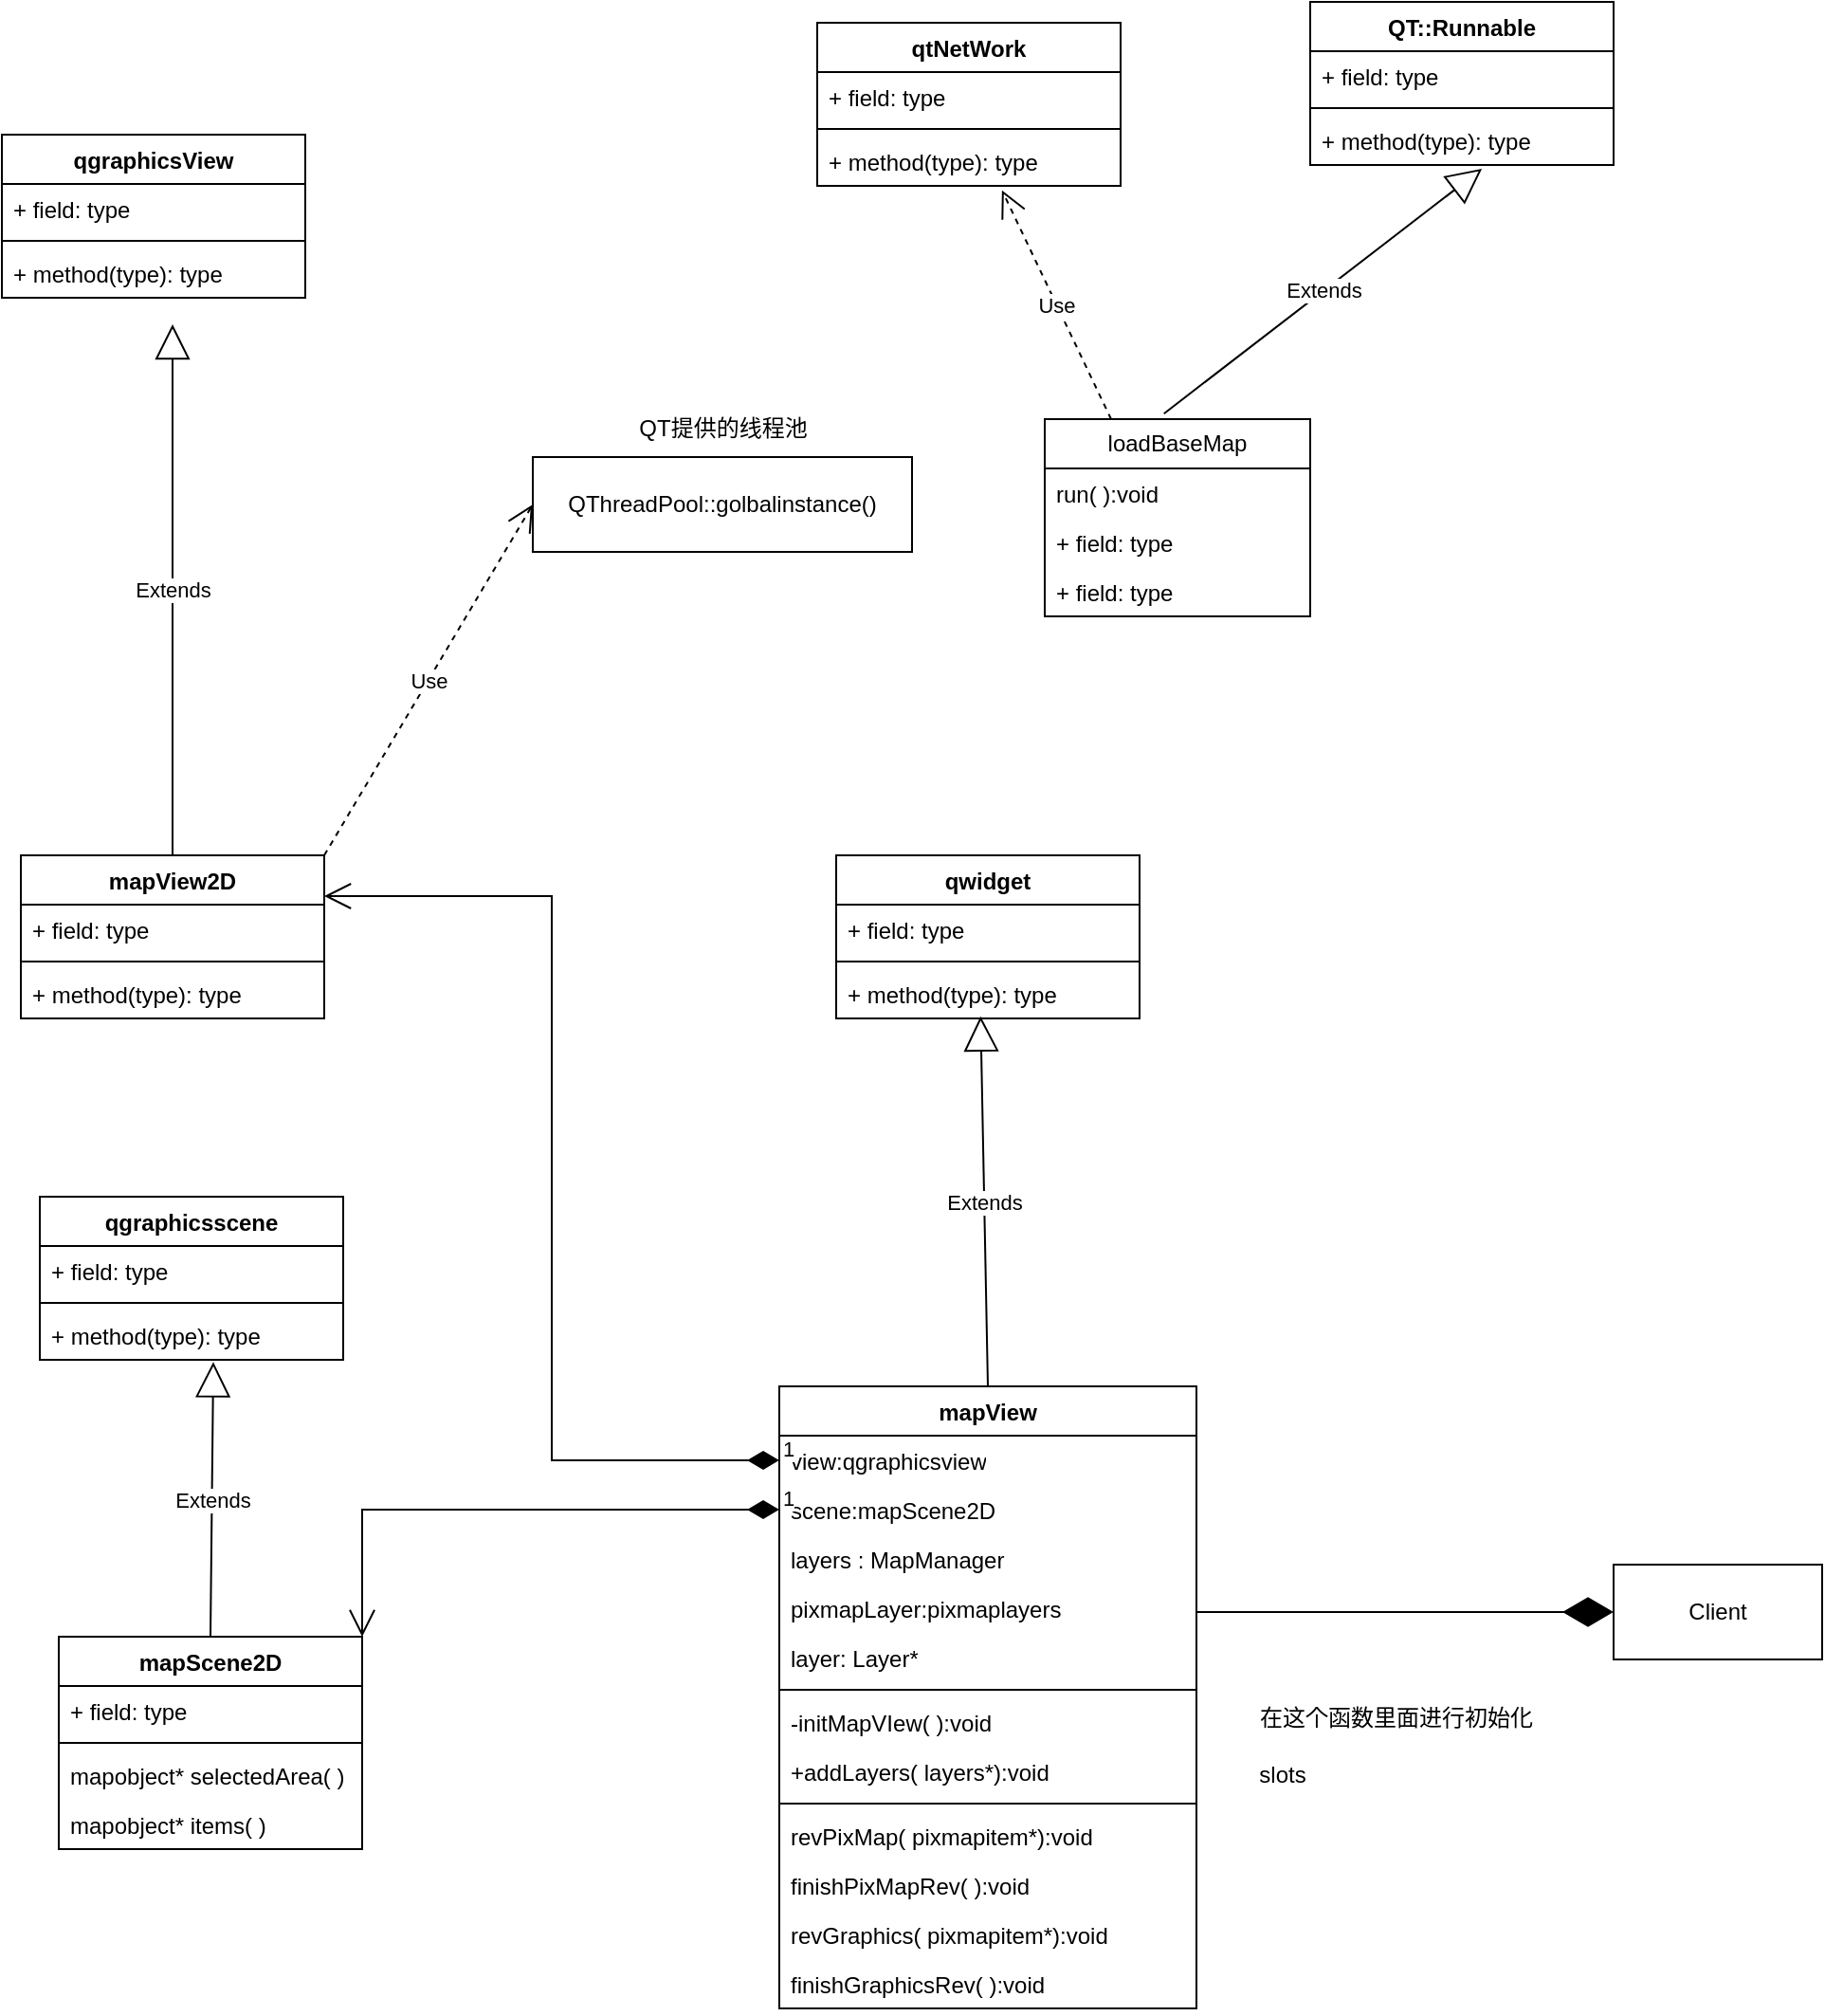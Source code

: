 <mxfile version="21.3.7" type="device">
  <diagram name="第 1 页" id="l7gWLdWlmEmtvr1MAX64">
    <mxGraphModel dx="1675" dy="1915" grid="1" gridSize="10" guides="1" tooltips="1" connect="1" arrows="1" fold="1" page="1" pageScale="1" pageWidth="827" pageHeight="1169" math="0" shadow="0">
      <root>
        <mxCell id="0" />
        <mxCell id="1" parent="0" />
        <mxCell id="x7ufn4a4FiOohkq8MK2x-6" value="Client" style="html=1;whiteSpace=wrap;" parent="1" vertex="1">
          <mxGeometry x="680" y="264" width="110" height="50" as="geometry" />
        </mxCell>
        <mxCell id="x7ufn4a4FiOohkq8MK2x-7" value="" style="endArrow=diamondThin;endFill=1;endSize=24;html=1;rounded=0;exitX=1;exitY=0.5;exitDx=0;exitDy=0;entryX=0;entryY=0.5;entryDx=0;entryDy=0;" parent="1" target="x7ufn4a4FiOohkq8MK2x-6" edge="1">
          <mxGeometry width="160" relative="1" as="geometry">
            <mxPoint x="460.0" y="289" as="sourcePoint" />
            <mxPoint x="630" y="300" as="targetPoint" />
          </mxGeometry>
        </mxCell>
        <mxCell id="-0TM22Ymbw9aQJKnFz10-5" value="QThreadPool::golbalinstance()" style="html=1;whiteSpace=wrap;" parent="1" vertex="1">
          <mxGeometry x="110" y="-320" width="200" height="50" as="geometry" />
        </mxCell>
        <mxCell id="-0TM22Ymbw9aQJKnFz10-6" value="QT提供的线程池" style="text;html=1;align=center;verticalAlign=middle;resizable=0;points=[];autosize=1;strokeColor=none;fillColor=none;" parent="1" vertex="1">
          <mxGeometry x="155" y="-350" width="110" height="30" as="geometry" />
        </mxCell>
        <mxCell id="-0TM22Ymbw9aQJKnFz10-7" value="在这个函数里面进行初始化" style="text;html=1;align=center;verticalAlign=middle;resizable=0;points=[];autosize=1;strokeColor=none;fillColor=none;" parent="1" vertex="1">
          <mxGeometry x="480" y="330" width="170" height="30" as="geometry" />
        </mxCell>
        <mxCell id="-0TM22Ymbw9aQJKnFz10-11" value="slots" style="text;html=1;align=center;verticalAlign=middle;resizable=0;points=[];autosize=1;strokeColor=none;fillColor=none;" parent="1" vertex="1">
          <mxGeometry x="480" y="360" width="50" height="30" as="geometry" />
        </mxCell>
        <mxCell id="-0TM22Ymbw9aQJKnFz10-15" value="mapView" style="swimlane;fontStyle=1;align=center;verticalAlign=top;childLayout=stackLayout;horizontal=1;startSize=26;horizontalStack=0;resizeParent=1;resizeParentMax=0;resizeLast=0;collapsible=1;marginBottom=0;whiteSpace=wrap;html=1;" parent="1" vertex="1">
          <mxGeometry x="240" y="170" width="220" height="328" as="geometry" />
        </mxCell>
        <mxCell id="-0TM22Ymbw9aQJKnFz10-16" value="view:qgraphicsview" style="text;strokeColor=none;fillColor=none;align=left;verticalAlign=top;spacingLeft=4;spacingRight=4;overflow=hidden;rotatable=0;points=[[0,0.5],[1,0.5]];portConstraint=eastwest;whiteSpace=wrap;html=1;" parent="-0TM22Ymbw9aQJKnFz10-15" vertex="1">
          <mxGeometry y="26" width="220" height="26" as="geometry" />
        </mxCell>
        <mxCell id="-0TM22Ymbw9aQJKnFz10-17" value="scene:mapScene2D" style="text;strokeColor=none;fillColor=none;align=left;verticalAlign=top;spacingLeft=4;spacingRight=4;overflow=hidden;rotatable=0;points=[[0,0.5],[1,0.5]];portConstraint=eastwest;whiteSpace=wrap;html=1;" parent="-0TM22Ymbw9aQJKnFz10-15" vertex="1">
          <mxGeometry y="52" width="220" height="26" as="geometry" />
        </mxCell>
        <mxCell id="-0TM22Ymbw9aQJKnFz10-18" value="layers : MapManager" style="text;strokeColor=none;fillColor=none;align=left;verticalAlign=top;spacingLeft=4;spacingRight=4;overflow=hidden;rotatable=0;points=[[0,0.5],[1,0.5]];portConstraint=eastwest;whiteSpace=wrap;html=1;" parent="-0TM22Ymbw9aQJKnFz10-15" vertex="1">
          <mxGeometry y="78" width="220" height="26" as="geometry" />
        </mxCell>
        <mxCell id="-0TM22Ymbw9aQJKnFz10-19" value="pixmapLayer:pixmaplayers" style="text;strokeColor=none;fillColor=none;align=left;verticalAlign=top;spacingLeft=4;spacingRight=4;overflow=hidden;rotatable=0;points=[[0,0.5],[1,0.5]];portConstraint=eastwest;whiteSpace=wrap;html=1;" parent="-0TM22Ymbw9aQJKnFz10-15" vertex="1">
          <mxGeometry y="104" width="220" height="26" as="geometry" />
        </mxCell>
        <mxCell id="-0TM22Ymbw9aQJKnFz10-20" value="layer: Layer*" style="text;strokeColor=none;fillColor=none;align=left;verticalAlign=top;spacingLeft=4;spacingRight=4;overflow=hidden;rotatable=0;points=[[0,0.5],[1,0.5]];portConstraint=eastwest;whiteSpace=wrap;html=1;" parent="-0TM22Ymbw9aQJKnFz10-15" vertex="1">
          <mxGeometry y="130" width="220" height="26" as="geometry" />
        </mxCell>
        <mxCell id="-0TM22Ymbw9aQJKnFz10-21" value="" style="line;strokeWidth=1;fillColor=none;align=left;verticalAlign=middle;spacingTop=-1;spacingLeft=3;spacingRight=3;rotatable=0;labelPosition=right;points=[];portConstraint=eastwest;strokeColor=inherit;" parent="-0TM22Ymbw9aQJKnFz10-15" vertex="1">
          <mxGeometry y="156" width="220" height="8" as="geometry" />
        </mxCell>
        <mxCell id="-0TM22Ymbw9aQJKnFz10-22" value="-initMapVIew( ):void" style="text;strokeColor=none;fillColor=none;align=left;verticalAlign=top;spacingLeft=4;spacingRight=4;overflow=hidden;rotatable=0;points=[[0,0.5],[1,0.5]];portConstraint=eastwest;whiteSpace=wrap;html=1;" parent="-0TM22Ymbw9aQJKnFz10-15" vertex="1">
          <mxGeometry y="164" width="220" height="26" as="geometry" />
        </mxCell>
        <mxCell id="-0TM22Ymbw9aQJKnFz10-67" value="+addLayers( layers*):void" style="text;strokeColor=none;fillColor=none;align=left;verticalAlign=top;spacingLeft=4;spacingRight=4;overflow=hidden;rotatable=0;points=[[0,0.5],[1,0.5]];portConstraint=eastwest;whiteSpace=wrap;html=1;" parent="-0TM22Ymbw9aQJKnFz10-15" vertex="1">
          <mxGeometry y="190" width="220" height="26" as="geometry" />
        </mxCell>
        <mxCell id="-0TM22Ymbw9aQJKnFz10-23" value="" style="line;strokeWidth=1;fillColor=none;align=left;verticalAlign=middle;spacingTop=-1;spacingLeft=3;spacingRight=3;rotatable=0;labelPosition=right;points=[];portConstraint=eastwest;strokeColor=inherit;" parent="-0TM22Ymbw9aQJKnFz10-15" vertex="1">
          <mxGeometry y="216" width="220" height="8" as="geometry" />
        </mxCell>
        <mxCell id="-0TM22Ymbw9aQJKnFz10-25" value="revPixMap( pixmapitem*):void" style="text;strokeColor=none;fillColor=none;align=left;verticalAlign=top;spacingLeft=4;spacingRight=4;overflow=hidden;rotatable=0;points=[[0,0.5],[1,0.5]];portConstraint=eastwest;whiteSpace=wrap;html=1;" parent="-0TM22Ymbw9aQJKnFz10-15" vertex="1">
          <mxGeometry y="224" width="220" height="26" as="geometry" />
        </mxCell>
        <mxCell id="-0TM22Ymbw9aQJKnFz10-24" value="finishPixMapRev( ):void" style="text;strokeColor=none;fillColor=none;align=left;verticalAlign=top;spacingLeft=4;spacingRight=4;overflow=hidden;rotatable=0;points=[[0,0.5],[1,0.5]];portConstraint=eastwest;whiteSpace=wrap;html=1;" parent="-0TM22Ymbw9aQJKnFz10-15" vertex="1">
          <mxGeometry y="250" width="220" height="26" as="geometry" />
        </mxCell>
        <mxCell id="-0TM22Ymbw9aQJKnFz10-26" value="revGraphics( pixmapitem*):void" style="text;strokeColor=none;fillColor=none;align=left;verticalAlign=top;spacingLeft=4;spacingRight=4;overflow=hidden;rotatable=0;points=[[0,0.5],[1,0.5]];portConstraint=eastwest;whiteSpace=wrap;html=1;" parent="-0TM22Ymbw9aQJKnFz10-15" vertex="1">
          <mxGeometry y="276" width="220" height="26" as="geometry" />
        </mxCell>
        <mxCell id="-0TM22Ymbw9aQJKnFz10-28" value="finishGraphicsRev( ):void" style="text;strokeColor=none;fillColor=none;align=left;verticalAlign=top;spacingLeft=4;spacingRight=4;overflow=hidden;rotatable=0;points=[[0,0.5],[1,0.5]];portConstraint=eastwest;whiteSpace=wrap;html=1;" parent="-0TM22Ymbw9aQJKnFz10-15" vertex="1">
          <mxGeometry y="302" width="220" height="26" as="geometry" />
        </mxCell>
        <mxCell id="-0TM22Ymbw9aQJKnFz10-30" value="qgraphicsscene" style="swimlane;fontStyle=1;align=center;verticalAlign=top;childLayout=stackLayout;horizontal=1;startSize=26;horizontalStack=0;resizeParent=1;resizeParentMax=0;resizeLast=0;collapsible=1;marginBottom=0;whiteSpace=wrap;html=1;" parent="1" vertex="1">
          <mxGeometry x="-150" y="70" width="160" height="86" as="geometry" />
        </mxCell>
        <mxCell id="-0TM22Ymbw9aQJKnFz10-31" value="+ field: type" style="text;strokeColor=none;fillColor=none;align=left;verticalAlign=top;spacingLeft=4;spacingRight=4;overflow=hidden;rotatable=0;points=[[0,0.5],[1,0.5]];portConstraint=eastwest;whiteSpace=wrap;html=1;" parent="-0TM22Ymbw9aQJKnFz10-30" vertex="1">
          <mxGeometry y="26" width="160" height="26" as="geometry" />
        </mxCell>
        <mxCell id="-0TM22Ymbw9aQJKnFz10-32" value="" style="line;strokeWidth=1;fillColor=none;align=left;verticalAlign=middle;spacingTop=-1;spacingLeft=3;spacingRight=3;rotatable=0;labelPosition=right;points=[];portConstraint=eastwest;strokeColor=inherit;" parent="-0TM22Ymbw9aQJKnFz10-30" vertex="1">
          <mxGeometry y="52" width="160" height="8" as="geometry" />
        </mxCell>
        <mxCell id="-0TM22Ymbw9aQJKnFz10-33" value="+ method(type): type" style="text;strokeColor=none;fillColor=none;align=left;verticalAlign=top;spacingLeft=4;spacingRight=4;overflow=hidden;rotatable=0;points=[[0,0.5],[1,0.5]];portConstraint=eastwest;whiteSpace=wrap;html=1;" parent="-0TM22Ymbw9aQJKnFz10-30" vertex="1">
          <mxGeometry y="60" width="160" height="26" as="geometry" />
        </mxCell>
        <mxCell id="-0TM22Ymbw9aQJKnFz10-34" value="mapScene2D" style="swimlane;fontStyle=1;align=center;verticalAlign=top;childLayout=stackLayout;horizontal=1;startSize=26;horizontalStack=0;resizeParent=1;resizeParentMax=0;resizeLast=0;collapsible=1;marginBottom=0;whiteSpace=wrap;html=1;" parent="1" vertex="1">
          <mxGeometry x="-140" y="302" width="160" height="112" as="geometry" />
        </mxCell>
        <mxCell id="-0TM22Ymbw9aQJKnFz10-35" value="+ field: type" style="text;strokeColor=none;fillColor=none;align=left;verticalAlign=top;spacingLeft=4;spacingRight=4;overflow=hidden;rotatable=0;points=[[0,0.5],[1,0.5]];portConstraint=eastwest;whiteSpace=wrap;html=1;" parent="-0TM22Ymbw9aQJKnFz10-34" vertex="1">
          <mxGeometry y="26" width="160" height="26" as="geometry" />
        </mxCell>
        <mxCell id="-0TM22Ymbw9aQJKnFz10-36" value="" style="line;strokeWidth=1;fillColor=none;align=left;verticalAlign=middle;spacingTop=-1;spacingLeft=3;spacingRight=3;rotatable=0;labelPosition=right;points=[];portConstraint=eastwest;strokeColor=inherit;" parent="-0TM22Ymbw9aQJKnFz10-34" vertex="1">
          <mxGeometry y="52" width="160" height="8" as="geometry" />
        </mxCell>
        <mxCell id="-0TM22Ymbw9aQJKnFz10-37" value="mapobject* selectedArea( )" style="text;strokeColor=none;fillColor=none;align=left;verticalAlign=top;spacingLeft=4;spacingRight=4;overflow=hidden;rotatable=0;points=[[0,0.5],[1,0.5]];portConstraint=eastwest;whiteSpace=wrap;html=1;" parent="-0TM22Ymbw9aQJKnFz10-34" vertex="1">
          <mxGeometry y="60" width="160" height="26" as="geometry" />
        </mxCell>
        <mxCell id="-0TM22Ymbw9aQJKnFz10-39" value="mapobject* items( )" style="text;strokeColor=none;fillColor=none;align=left;verticalAlign=top;spacingLeft=4;spacingRight=4;overflow=hidden;rotatable=0;points=[[0,0.5],[1,0.5]];portConstraint=eastwest;whiteSpace=wrap;html=1;" parent="-0TM22Ymbw9aQJKnFz10-34" vertex="1">
          <mxGeometry y="86" width="160" height="26" as="geometry" />
        </mxCell>
        <mxCell id="-0TM22Ymbw9aQJKnFz10-38" value="Extends" style="endArrow=block;endSize=16;endFill=0;html=1;rounded=0;entryX=0.572;entryY=1.045;entryDx=0;entryDy=0;entryPerimeter=0;exitX=0.5;exitY=0;exitDx=0;exitDy=0;" parent="1" source="-0TM22Ymbw9aQJKnFz10-34" target="-0TM22Ymbw9aQJKnFz10-33" edge="1">
          <mxGeometry width="160" relative="1" as="geometry">
            <mxPoint x="-130" y="260" as="sourcePoint" />
            <mxPoint x="30" y="260" as="targetPoint" />
          </mxGeometry>
        </mxCell>
        <mxCell id="-0TM22Ymbw9aQJKnFz10-41" value="loadBaseMap" style="swimlane;fontStyle=0;childLayout=stackLayout;horizontal=1;startSize=26;fillColor=none;horizontalStack=0;resizeParent=1;resizeParentMax=0;resizeLast=0;collapsible=1;marginBottom=0;whiteSpace=wrap;html=1;" parent="1" vertex="1">
          <mxGeometry x="380" y="-340" width="140" height="104" as="geometry" />
        </mxCell>
        <mxCell id="-0TM22Ymbw9aQJKnFz10-42" value="run( ):void" style="text;strokeColor=none;fillColor=none;align=left;verticalAlign=top;spacingLeft=4;spacingRight=4;overflow=hidden;rotatable=0;points=[[0,0.5],[1,0.5]];portConstraint=eastwest;whiteSpace=wrap;html=1;" parent="-0TM22Ymbw9aQJKnFz10-41" vertex="1">
          <mxGeometry y="26" width="140" height="26" as="geometry" />
        </mxCell>
        <mxCell id="-0TM22Ymbw9aQJKnFz10-43" value="+ field: type" style="text;strokeColor=none;fillColor=none;align=left;verticalAlign=top;spacingLeft=4;spacingRight=4;overflow=hidden;rotatable=0;points=[[0,0.5],[1,0.5]];portConstraint=eastwest;whiteSpace=wrap;html=1;" parent="-0TM22Ymbw9aQJKnFz10-41" vertex="1">
          <mxGeometry y="52" width="140" height="26" as="geometry" />
        </mxCell>
        <mxCell id="-0TM22Ymbw9aQJKnFz10-44" value="+ field: type" style="text;strokeColor=none;fillColor=none;align=left;verticalAlign=top;spacingLeft=4;spacingRight=4;overflow=hidden;rotatable=0;points=[[0,0.5],[1,0.5]];portConstraint=eastwest;whiteSpace=wrap;html=1;" parent="-0TM22Ymbw9aQJKnFz10-41" vertex="1">
          <mxGeometry y="78" width="140" height="26" as="geometry" />
        </mxCell>
        <mxCell id="-0TM22Ymbw9aQJKnFz10-45" value="QT::Runnable" style="swimlane;fontStyle=1;align=center;verticalAlign=top;childLayout=stackLayout;horizontal=1;startSize=26;horizontalStack=0;resizeParent=1;resizeParentMax=0;resizeLast=0;collapsible=1;marginBottom=0;whiteSpace=wrap;html=1;" parent="1" vertex="1">
          <mxGeometry x="520" y="-560" width="160" height="86" as="geometry" />
        </mxCell>
        <mxCell id="-0TM22Ymbw9aQJKnFz10-46" value="+ field: type" style="text;strokeColor=none;fillColor=none;align=left;verticalAlign=top;spacingLeft=4;spacingRight=4;overflow=hidden;rotatable=0;points=[[0,0.5],[1,0.5]];portConstraint=eastwest;whiteSpace=wrap;html=1;" parent="-0TM22Ymbw9aQJKnFz10-45" vertex="1">
          <mxGeometry y="26" width="160" height="26" as="geometry" />
        </mxCell>
        <mxCell id="-0TM22Ymbw9aQJKnFz10-47" value="" style="line;strokeWidth=1;fillColor=none;align=left;verticalAlign=middle;spacingTop=-1;spacingLeft=3;spacingRight=3;rotatable=0;labelPosition=right;points=[];portConstraint=eastwest;strokeColor=inherit;" parent="-0TM22Ymbw9aQJKnFz10-45" vertex="1">
          <mxGeometry y="52" width="160" height="8" as="geometry" />
        </mxCell>
        <mxCell id="-0TM22Ymbw9aQJKnFz10-48" value="+ method(type): type" style="text;strokeColor=none;fillColor=none;align=left;verticalAlign=top;spacingLeft=4;spacingRight=4;overflow=hidden;rotatable=0;points=[[0,0.5],[1,0.5]];portConstraint=eastwest;whiteSpace=wrap;html=1;" parent="-0TM22Ymbw9aQJKnFz10-45" vertex="1">
          <mxGeometry y="60" width="160" height="26" as="geometry" />
        </mxCell>
        <mxCell id="-0TM22Ymbw9aQJKnFz10-49" value="Extends" style="endArrow=block;endSize=16;endFill=0;html=1;rounded=0;entryX=0.566;entryY=1.077;entryDx=0;entryDy=0;entryPerimeter=0;exitX=0.449;exitY=-0.028;exitDx=0;exitDy=0;exitPerimeter=0;" parent="1" source="-0TM22Ymbw9aQJKnFz10-41" target="-0TM22Ymbw9aQJKnFz10-48" edge="1">
          <mxGeometry width="160" relative="1" as="geometry">
            <mxPoint x="430" y="-397" as="sourcePoint" />
            <mxPoint x="590" y="-397" as="targetPoint" />
          </mxGeometry>
        </mxCell>
        <mxCell id="-0TM22Ymbw9aQJKnFz10-50" value="qtNetWork" style="swimlane;fontStyle=1;align=center;verticalAlign=top;childLayout=stackLayout;horizontal=1;startSize=26;horizontalStack=0;resizeParent=1;resizeParentMax=0;resizeLast=0;collapsible=1;marginBottom=0;whiteSpace=wrap;html=1;" parent="1" vertex="1">
          <mxGeometry x="260" y="-549" width="160" height="86" as="geometry" />
        </mxCell>
        <mxCell id="-0TM22Ymbw9aQJKnFz10-51" value="+ field: type" style="text;strokeColor=none;fillColor=none;align=left;verticalAlign=top;spacingLeft=4;spacingRight=4;overflow=hidden;rotatable=0;points=[[0,0.5],[1,0.5]];portConstraint=eastwest;whiteSpace=wrap;html=1;" parent="-0TM22Ymbw9aQJKnFz10-50" vertex="1">
          <mxGeometry y="26" width="160" height="26" as="geometry" />
        </mxCell>
        <mxCell id="-0TM22Ymbw9aQJKnFz10-52" value="" style="line;strokeWidth=1;fillColor=none;align=left;verticalAlign=middle;spacingTop=-1;spacingLeft=3;spacingRight=3;rotatable=0;labelPosition=right;points=[];portConstraint=eastwest;strokeColor=inherit;" parent="-0TM22Ymbw9aQJKnFz10-50" vertex="1">
          <mxGeometry y="52" width="160" height="8" as="geometry" />
        </mxCell>
        <mxCell id="-0TM22Ymbw9aQJKnFz10-53" value="+ method(type): type" style="text;strokeColor=none;fillColor=none;align=left;verticalAlign=top;spacingLeft=4;spacingRight=4;overflow=hidden;rotatable=0;points=[[0,0.5],[1,0.5]];portConstraint=eastwest;whiteSpace=wrap;html=1;" parent="-0TM22Ymbw9aQJKnFz10-50" vertex="1">
          <mxGeometry y="60" width="160" height="26" as="geometry" />
        </mxCell>
        <mxCell id="-0TM22Ymbw9aQJKnFz10-54" value="Use" style="endArrow=open;endSize=12;dashed=1;html=1;rounded=0;entryX=0.609;entryY=1.09;entryDx=0;entryDy=0;entryPerimeter=0;exitX=0.25;exitY=0;exitDx=0;exitDy=0;" parent="1" source="-0TM22Ymbw9aQJKnFz10-41" target="-0TM22Ymbw9aQJKnFz10-53" edge="1">
          <mxGeometry width="160" relative="1" as="geometry">
            <mxPoint x="260" y="-357" as="sourcePoint" />
            <mxPoint x="420" y="-357" as="targetPoint" />
          </mxGeometry>
        </mxCell>
        <mxCell id="-0TM22Ymbw9aQJKnFz10-55" value="qgraphicsView" style="swimlane;fontStyle=1;align=center;verticalAlign=top;childLayout=stackLayout;horizontal=1;startSize=26;horizontalStack=0;resizeParent=1;resizeParentMax=0;resizeLast=0;collapsible=1;marginBottom=0;whiteSpace=wrap;html=1;" parent="1" vertex="1">
          <mxGeometry x="-170" y="-490" width="160" height="86" as="geometry" />
        </mxCell>
        <mxCell id="-0TM22Ymbw9aQJKnFz10-56" value="+ field: type" style="text;strokeColor=none;fillColor=none;align=left;verticalAlign=top;spacingLeft=4;spacingRight=4;overflow=hidden;rotatable=0;points=[[0,0.5],[1,0.5]];portConstraint=eastwest;whiteSpace=wrap;html=1;" parent="-0TM22Ymbw9aQJKnFz10-55" vertex="1">
          <mxGeometry y="26" width="160" height="26" as="geometry" />
        </mxCell>
        <mxCell id="-0TM22Ymbw9aQJKnFz10-57" value="" style="line;strokeWidth=1;fillColor=none;align=left;verticalAlign=middle;spacingTop=-1;spacingLeft=3;spacingRight=3;rotatable=0;labelPosition=right;points=[];portConstraint=eastwest;strokeColor=inherit;" parent="-0TM22Ymbw9aQJKnFz10-55" vertex="1">
          <mxGeometry y="52" width="160" height="8" as="geometry" />
        </mxCell>
        <mxCell id="-0TM22Ymbw9aQJKnFz10-58" value="+ method(type): type" style="text;strokeColor=none;fillColor=none;align=left;verticalAlign=top;spacingLeft=4;spacingRight=4;overflow=hidden;rotatable=0;points=[[0,0.5],[1,0.5]];portConstraint=eastwest;whiteSpace=wrap;html=1;" parent="-0TM22Ymbw9aQJKnFz10-55" vertex="1">
          <mxGeometry y="60" width="160" height="26" as="geometry" />
        </mxCell>
        <mxCell id="-0TM22Ymbw9aQJKnFz10-59" value="mapView2D" style="swimlane;fontStyle=1;align=center;verticalAlign=top;childLayout=stackLayout;horizontal=1;startSize=26;horizontalStack=0;resizeParent=1;resizeParentMax=0;resizeLast=0;collapsible=1;marginBottom=0;whiteSpace=wrap;html=1;" parent="1" vertex="1">
          <mxGeometry x="-160" y="-110" width="160" height="86" as="geometry" />
        </mxCell>
        <mxCell id="-0TM22Ymbw9aQJKnFz10-60" value="+ field: type" style="text;strokeColor=none;fillColor=none;align=left;verticalAlign=top;spacingLeft=4;spacingRight=4;overflow=hidden;rotatable=0;points=[[0,0.5],[1,0.5]];portConstraint=eastwest;whiteSpace=wrap;html=1;" parent="-0TM22Ymbw9aQJKnFz10-59" vertex="1">
          <mxGeometry y="26" width="160" height="26" as="geometry" />
        </mxCell>
        <mxCell id="-0TM22Ymbw9aQJKnFz10-61" value="" style="line;strokeWidth=1;fillColor=none;align=left;verticalAlign=middle;spacingTop=-1;spacingLeft=3;spacingRight=3;rotatable=0;labelPosition=right;points=[];portConstraint=eastwest;strokeColor=inherit;" parent="-0TM22Ymbw9aQJKnFz10-59" vertex="1">
          <mxGeometry y="52" width="160" height="8" as="geometry" />
        </mxCell>
        <mxCell id="-0TM22Ymbw9aQJKnFz10-62" value="+ method(type): type" style="text;strokeColor=none;fillColor=none;align=left;verticalAlign=top;spacingLeft=4;spacingRight=4;overflow=hidden;rotatable=0;points=[[0,0.5],[1,0.5]];portConstraint=eastwest;whiteSpace=wrap;html=1;" parent="-0TM22Ymbw9aQJKnFz10-59" vertex="1">
          <mxGeometry y="60" width="160" height="26" as="geometry" />
        </mxCell>
        <mxCell id="-0TM22Ymbw9aQJKnFz10-63" value="1" style="endArrow=open;html=1;endSize=12;startArrow=diamondThin;startSize=14;startFill=1;edgeStyle=orthogonalEdgeStyle;align=left;verticalAlign=bottom;rounded=0;entryX=1;entryY=0;entryDx=0;entryDy=0;exitX=0;exitY=0.5;exitDx=0;exitDy=0;" parent="1" source="-0TM22Ymbw9aQJKnFz10-17" target="-0TM22Ymbw9aQJKnFz10-34" edge="1">
          <mxGeometry x="-1" y="3" relative="1" as="geometry">
            <mxPoint x="60" y="280" as="sourcePoint" />
            <mxPoint x="220" y="280" as="targetPoint" />
          </mxGeometry>
        </mxCell>
        <mxCell id="-0TM22Ymbw9aQJKnFz10-64" value="1" style="endArrow=open;html=1;endSize=12;startArrow=diamondThin;startSize=14;startFill=1;edgeStyle=orthogonalEdgeStyle;align=left;verticalAlign=bottom;rounded=0;exitX=0;exitY=0.5;exitDx=0;exitDy=0;entryX=1;entryY=0.25;entryDx=0;entryDy=0;" parent="1" source="-0TM22Ymbw9aQJKnFz10-16" target="-0TM22Ymbw9aQJKnFz10-59" edge="1">
          <mxGeometry x="-1" y="3" relative="1" as="geometry">
            <mxPoint x="120" y="130" as="sourcePoint" />
            <mxPoint x="60" y="-20" as="targetPoint" />
          </mxGeometry>
        </mxCell>
        <mxCell id="-0TM22Ymbw9aQJKnFz10-65" value="Extends" style="endArrow=block;endSize=16;endFill=0;html=1;rounded=0;exitX=0.5;exitY=0;exitDx=0;exitDy=0;" parent="1" source="-0TM22Ymbw9aQJKnFz10-59" edge="1">
          <mxGeometry width="160" relative="1" as="geometry">
            <mxPoint x="-170" y="-140" as="sourcePoint" />
            <mxPoint x="-80" y="-390" as="targetPoint" />
          </mxGeometry>
        </mxCell>
        <mxCell id="-0TM22Ymbw9aQJKnFz10-66" value="Use" style="endArrow=open;endSize=12;dashed=1;html=1;rounded=0;entryX=0;entryY=0.5;entryDx=0;entryDy=0;exitX=1;exitY=0;exitDx=0;exitDy=0;" parent="1" source="-0TM22Ymbw9aQJKnFz10-59" target="-0TM22Ymbw9aQJKnFz10-5" edge="1">
          <mxGeometry width="160" relative="1" as="geometry">
            <mxPoint x="10" y="-120" as="sourcePoint" />
            <mxPoint x="170" y="-120" as="targetPoint" />
          </mxGeometry>
        </mxCell>
        <mxCell id="lhzNPyZDhXKHOvWIfGCA-1" value="qwidget" style="swimlane;fontStyle=1;align=center;verticalAlign=top;childLayout=stackLayout;horizontal=1;startSize=26;horizontalStack=0;resizeParent=1;resizeParentMax=0;resizeLast=0;collapsible=1;marginBottom=0;whiteSpace=wrap;html=1;" parent="1" vertex="1">
          <mxGeometry x="270" y="-110" width="160" height="86" as="geometry" />
        </mxCell>
        <mxCell id="lhzNPyZDhXKHOvWIfGCA-2" value="+ field: type" style="text;strokeColor=none;fillColor=none;align=left;verticalAlign=top;spacingLeft=4;spacingRight=4;overflow=hidden;rotatable=0;points=[[0,0.5],[1,0.5]];portConstraint=eastwest;whiteSpace=wrap;html=1;" parent="lhzNPyZDhXKHOvWIfGCA-1" vertex="1">
          <mxGeometry y="26" width="160" height="26" as="geometry" />
        </mxCell>
        <mxCell id="lhzNPyZDhXKHOvWIfGCA-3" value="" style="line;strokeWidth=1;fillColor=none;align=left;verticalAlign=middle;spacingTop=-1;spacingLeft=3;spacingRight=3;rotatable=0;labelPosition=right;points=[];portConstraint=eastwest;strokeColor=inherit;" parent="lhzNPyZDhXKHOvWIfGCA-1" vertex="1">
          <mxGeometry y="52" width="160" height="8" as="geometry" />
        </mxCell>
        <mxCell id="lhzNPyZDhXKHOvWIfGCA-4" value="+ method(type): type" style="text;strokeColor=none;fillColor=none;align=left;verticalAlign=top;spacingLeft=4;spacingRight=4;overflow=hidden;rotatable=0;points=[[0,0.5],[1,0.5]];portConstraint=eastwest;whiteSpace=wrap;html=1;" parent="lhzNPyZDhXKHOvWIfGCA-1" vertex="1">
          <mxGeometry y="60" width="160" height="26" as="geometry" />
        </mxCell>
        <mxCell id="lhzNPyZDhXKHOvWIfGCA-5" value="Extends" style="endArrow=block;endSize=16;endFill=0;html=1;rounded=0;entryX=0.476;entryY=0.957;entryDx=0;entryDy=0;entryPerimeter=0;exitX=0.5;exitY=0;exitDx=0;exitDy=0;" parent="1" source="-0TM22Ymbw9aQJKnFz10-15" target="lhzNPyZDhXKHOvWIfGCA-4" edge="1">
          <mxGeometry width="160" relative="1" as="geometry">
            <mxPoint x="320" y="150" as="sourcePoint" />
            <mxPoint x="480" y="150" as="targetPoint" />
          </mxGeometry>
        </mxCell>
      </root>
    </mxGraphModel>
  </diagram>
</mxfile>
